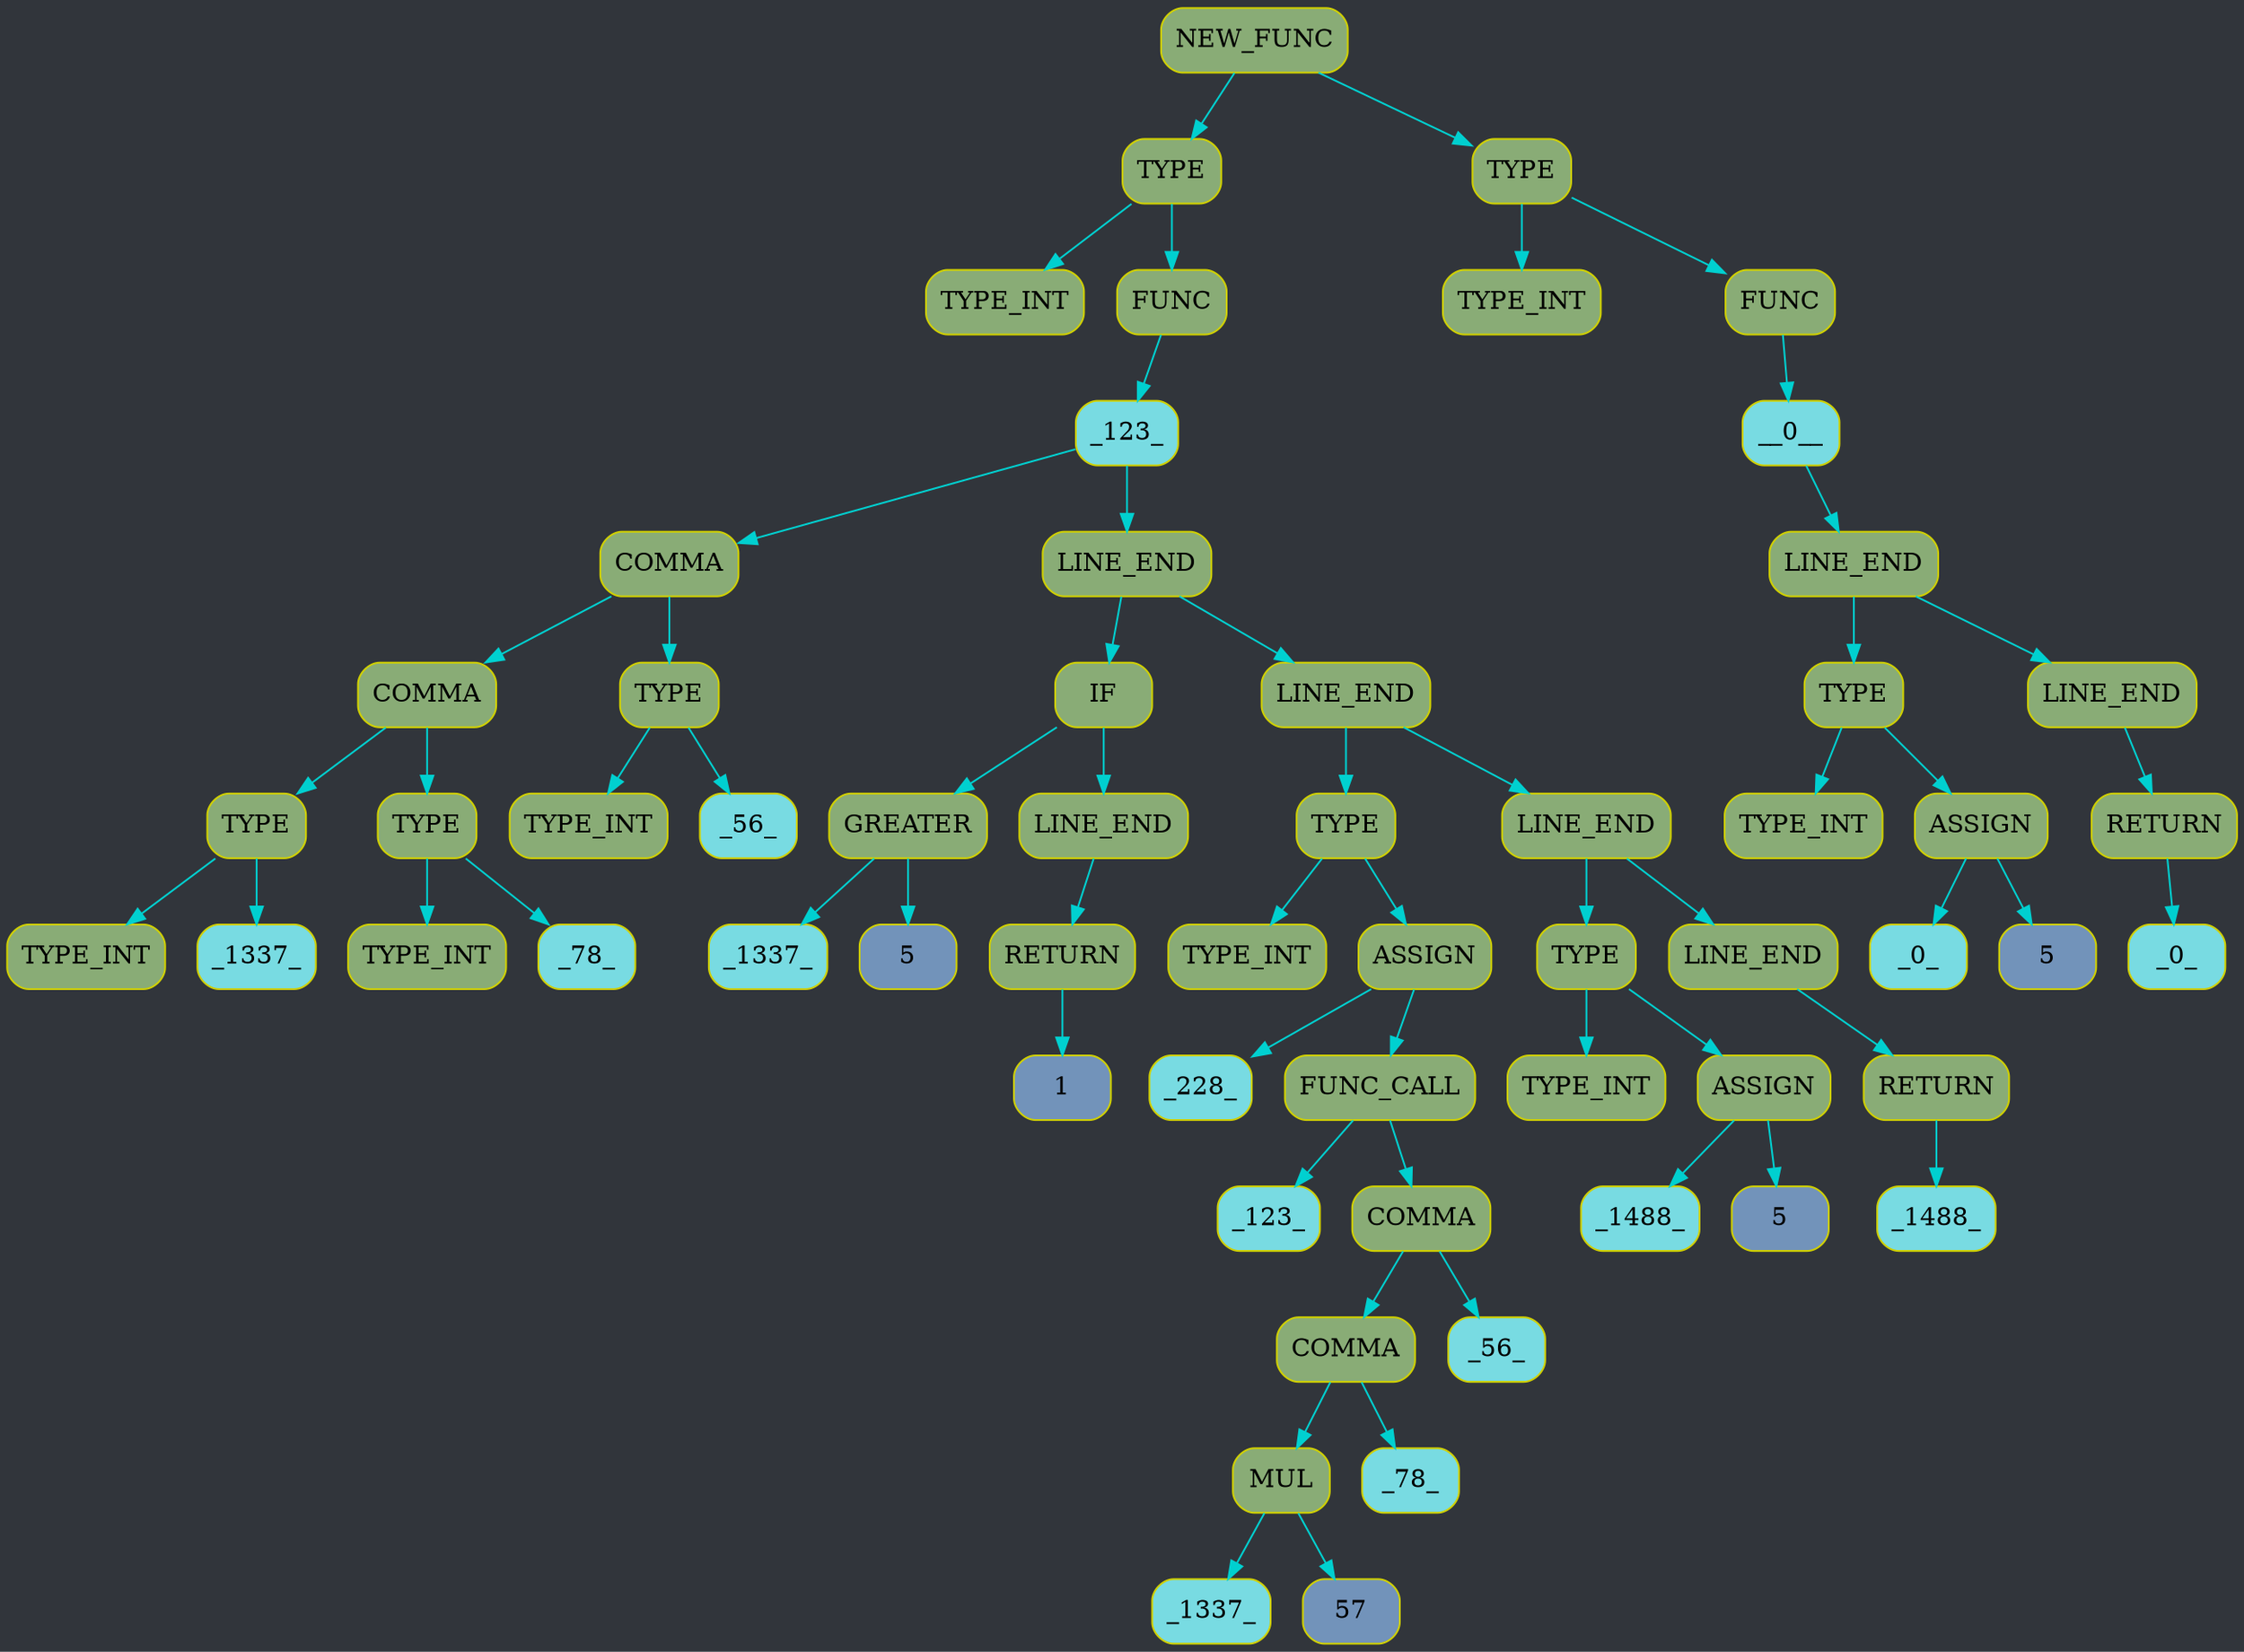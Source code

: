 digraph G{
rankdir=TB;
graph [bgcolor="#31353b"];
edge[color="#00D0D0"];
node0x14ce16b70[shape=Mrecord, style=filled, fillcolor="#89AC76", label = "NEW_FUNC", color = "#D0D000"];
node0x14ce16870[shape=Mrecord, style=filled, fillcolor="#89AC76", label = "TYPE", color = "#D0D000"];
node0x14ce16cf0[shape=Mrecord, style=filled, fillcolor="#89AC76", label = "TYPE_INT", color = "#D0D000"];
node0x14ce16d10[shape=Mrecord, style=filled, fillcolor="#89AC76", label = "FUNC", color = "#D0D000"];
node0x14ce16d30[shape=Mrecord, style=filled, fillcolor="#78DBE2", label = "_123_", color = "#D0D000"];
node0x14ce16d50[shape=Mrecord, style=filled, fillcolor="#89AC76", label = "COMMA", color = "#D0D000"];
node0x14ce153c0[shape=Mrecord, style=filled, fillcolor="#89AC76", label = "COMMA", color = "#D0D000"];
node0x14ce153e0[shape=Mrecord, style=filled, fillcolor="#89AC76", label = "TYPE", color = "#D0D000"];
node0x14ce15400[shape=Mrecord, style=filled, fillcolor="#89AC76", label = "TYPE_INT", color = "#D0D000"];
node0x14ce15420[shape=Mrecord, style=filled, fillcolor="#78DBE2", label = "_1337_", color = "#D0D000"];
node0x14ce15440[shape=Mrecord, style=filled, fillcolor="#89AC76", label = "TYPE", color = "#D0D000"];
node0x14ce15460[shape=Mrecord, style=filled, fillcolor="#89AC76", label = "TYPE_INT", color = "#D0D000"];
node0x14ce15480[shape=Mrecord, style=filled, fillcolor="#78DBE2", label = "_78_", color = "#D0D000"];
node0x14ce154a0[shape=Mrecord, style=filled, fillcolor="#89AC76", label = "TYPE", color = "#D0D000"];
node0x14ce16690[shape=Mrecord, style=filled, fillcolor="#89AC76", label = "TYPE_INT", color = "#D0D000"];
node0x14ce166b0[shape=Mrecord, style=filled, fillcolor="#78DBE2", label = "_56_", color = "#D0D000"];
node0x14ce166d0[shape=Mrecord, style=filled, fillcolor="#89AC76", label = "LINE_END", color = "#D0D000"];
node0x14ce166f0[shape=Mrecord, style=filled, fillcolor="#89AC76", label = "IF", color = "#D0D000"];
node0x14ce16710[shape=Mrecord, style=filled, fillcolor="#89AC76", label = "GREATER", color = "#D0D000"];
node0x14ce16730[shape=Mrecord, style=filled, fillcolor="#78DBE2", label = "_1337_", color = "#D0D000"];
node0x14ce16750[shape=Mrecord, style=filled, fillcolor="#7293ba", label = "5", color = "#D0D000"];
node0x14ce16770[shape=Mrecord, style=filled, fillcolor="#89AC76", label = "LINE_END", color = "#D0D000"];
node0x14ce16790[shape=Mrecord, style=filled, fillcolor="#89AC76", label = "RETURN", color = "#D0D000"];
node0x14ce167b0[shape=Mrecord, style=filled, fillcolor="#7293ba", label = "1", color = "#D0D000"];
node0x14ce17650[shape=Mrecord, style=filled, fillcolor="#89AC76", label = "LINE_END", color = "#D0D000"];
node0x14ce17670[shape=Mrecord, style=filled, fillcolor="#89AC76", label = "TYPE", color = "#D0D000"];
node0x14ce17690[shape=Mrecord, style=filled, fillcolor="#89AC76", label = "TYPE_INT", color = "#D0D000"];
node0x14ce176b0[shape=Mrecord, style=filled, fillcolor="#89AC76", label = "ASSIGN", color = "#D0D000"];
node0x14ce176d0[shape=Mrecord, style=filled, fillcolor="#78DBE2", label = "_228_", color = "#D0D000"];
node0x14ce176f0[shape=Mrecord, style=filled, fillcolor="#89AC76", label = "FUNC_CALL", color = "#D0D000"];
node0x14ce17710[shape=Mrecord, style=filled, fillcolor="#78DBE2", label = "_123_", color = "#D0D000"];
node0x14ce17730[shape=Mrecord, style=filled, fillcolor="#89AC76", label = "COMMA", color = "#D0D000"];
node0x14ce17750[shape=Mrecord, style=filled, fillcolor="#89AC76", label = "COMMA", color = "#D0D000"];
node0x14ce17770[shape=Mrecord, style=filled, fillcolor="#89AC76", label = "MUL", color = "#D0D000"];
node0x14ce17790[shape=Mrecord, style=filled, fillcolor="#78DBE2", label = "_1337_", color = "#D0D000"];
node0x14ce177b0[shape=Mrecord, style=filled, fillcolor="#7293ba", label = "57", color = "#D0D000"];
node0x14ce177d0[shape=Mrecord, style=filled, fillcolor="#78DBE2", label = "_78_", color = "#D0D000"];
node0x14ce177f0[shape=Mrecord, style=filled, fillcolor="#78DBE2", label = "_56_", color = "#D0D000"];
node0x14ce17810[shape=Mrecord, style=filled, fillcolor="#89AC76", label = "LINE_END", color = "#D0D000"];
node0x14ce17830[shape=Mrecord, style=filled, fillcolor="#89AC76", label = "TYPE", color = "#D0D000"];
node0x14ce17850[shape=Mrecord, style=filled, fillcolor="#89AC76", label = "TYPE_INT", color = "#D0D000"];
node0x14ce17870[shape=Mrecord, style=filled, fillcolor="#89AC76", label = "ASSIGN", color = "#D0D000"];
node0x14ce17890[shape=Mrecord, style=filled, fillcolor="#78DBE2", label = "_1488_", color = "#D0D000"];
node0x14ce178b0[shape=Mrecord, style=filled, fillcolor="#7293ba", label = "5", color = "#D0D000"];
node0x14ce17c50[shape=Mrecord, style=filled, fillcolor="#89AC76", label = "LINE_END", color = "#D0D000"];
node0x14ce17c70[shape=Mrecord, style=filled, fillcolor="#89AC76", label = "RETURN", color = "#D0D000"];
node0x14ce17c90[shape=Mrecord, style=filled, fillcolor="#78DBE2", label = "_1488_", color = "#D0D000"];
node0x14ce17cb0[shape=Mrecord, style=filled, fillcolor="#89AC76", label = "TYPE", color = "#D0D000"];
node0x14ce17cd0[shape=Mrecord, style=filled, fillcolor="#89AC76", label = "TYPE_INT", color = "#D0D000"];
node0x14ce17cf0[shape=Mrecord, style=filled, fillcolor="#89AC76", label = "FUNC", color = "#D0D000"];
node0x14ce17d10[shape=Mrecord, style=filled, fillcolor="#78DBE2", label = "__0__", color = "#D0D000"];
node0x14ce17d30[shape=Mrecord, style=filled, fillcolor="#89AC76", label = "LINE_END", color = "#D0D000"];
node0x14ce17d50[shape=Mrecord, style=filled, fillcolor="#89AC76", label = "TYPE", color = "#D0D000"];
node0x14ce17d70[shape=Mrecord, style=filled, fillcolor="#89AC76", label = "TYPE_INT", color = "#D0D000"];
node0x14ce17d90[shape=Mrecord, style=filled, fillcolor="#89AC76", label = "ASSIGN", color = "#D0D000"];
node0x14ce17db0[shape=Mrecord, style=filled, fillcolor="#78DBE2", label = "_0_", color = "#D0D000"];
node0x14ce17dd0[shape=Mrecord, style=filled, fillcolor="#7293ba", label = "5", color = "#D0D000"];
node0x14ce17df0[shape=Mrecord, style=filled, fillcolor="#89AC76", label = "LINE_END", color = "#D0D000"];
node0x14ce17e10[shape=Mrecord, style=filled, fillcolor="#89AC76", label = "RETURN", color = "#D0D000"];
node0x14ce17e30[shape=Mrecord, style=filled, fillcolor="#78DBE2", label = "_0_", color = "#D0D000"];
node0x14ce16b70;
node0x14ce16b70->node0x14ce16870;
node0x14ce16870->node0x14ce16cf0;


node0x14ce16870->node0x14ce16d10;
node0x14ce16d10->node0x14ce16d30;
node0x14ce16d30->node0x14ce16d50;
node0x14ce16d50->node0x14ce153c0;
node0x14ce153c0->node0x14ce153e0;
node0x14ce153e0->node0x14ce15400;


node0x14ce153e0->node0x14ce15420;


node0x14ce153c0->node0x14ce15440;
node0x14ce15440->node0x14ce15460;


node0x14ce15440->node0x14ce15480;


node0x14ce16d50->node0x14ce154a0;
node0x14ce154a0->node0x14ce16690;


node0x14ce154a0->node0x14ce166b0;


node0x14ce16d30->node0x14ce166d0;
node0x14ce166d0->node0x14ce166f0;
node0x14ce166f0->node0x14ce16710;
node0x14ce16710->node0x14ce16730;


node0x14ce16710->node0x14ce16750;


node0x14ce166f0->node0x14ce16770;
node0x14ce16770->node0x14ce16790;
node0x14ce16790->node0x14ce167b0;




node0x14ce166d0->node0x14ce17650;
node0x14ce17650->node0x14ce17670;
node0x14ce17670->node0x14ce17690;


node0x14ce17670->node0x14ce176b0;
node0x14ce176b0->node0x14ce176d0;


node0x14ce176b0->node0x14ce176f0;
node0x14ce176f0->node0x14ce17710;


node0x14ce176f0->node0x14ce17730;
node0x14ce17730->node0x14ce17750;
node0x14ce17750->node0x14ce17770;
node0x14ce17770->node0x14ce17790;


node0x14ce17770->node0x14ce177b0;


node0x14ce17750->node0x14ce177d0;


node0x14ce17730->node0x14ce177f0;


node0x14ce17650->node0x14ce17810;
node0x14ce17810->node0x14ce17830;
node0x14ce17830->node0x14ce17850;


node0x14ce17830->node0x14ce17870;
node0x14ce17870->node0x14ce17890;


node0x14ce17870->node0x14ce178b0;


node0x14ce17810->node0x14ce17c50;
node0x14ce17c50->node0x14ce17c70;
node0x14ce17c70->node0x14ce17c90;





node0x14ce16b70->node0x14ce17cb0;
node0x14ce17cb0->node0x14ce17cd0;


node0x14ce17cb0->node0x14ce17cf0;
node0x14ce17cf0->node0x14ce17d10;

node0x14ce17d10->node0x14ce17d30;
node0x14ce17d30->node0x14ce17d50;
node0x14ce17d50->node0x14ce17d70;


node0x14ce17d50->node0x14ce17d90;
node0x14ce17d90->node0x14ce17db0;


node0x14ce17d90->node0x14ce17dd0;


node0x14ce17d30->node0x14ce17df0;
node0x14ce17df0->node0x14ce17e10;
node0x14ce17e10->node0x14ce17e30;






}
